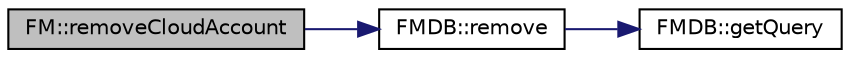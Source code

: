 digraph "FM::removeCloudAccount"
{
 // INTERACTIVE_SVG=YES
 // LATEX_PDF_SIZE
  edge [fontname="Helvetica",fontsize="10",labelfontname="Helvetica",labelfontsize="10"];
  node [fontname="Helvetica",fontsize="10",shape=record];
  rankdir="LR";
  Node462 [label="FM::removeCloudAccount",height=0.2,width=0.4,color="black", fillcolor="grey75", style="filled", fontcolor="black",tooltip=" "];
  Node462 -> Node463 [color="midnightblue",fontsize="10",style="solid",fontname="Helvetica"];
  Node463 [label="FMDB::remove",height=0.2,width=0.4,color="black", fillcolor="white", style="filled",URL="$class_f_m_d_b.html#a463da654f7e73ff834a1340b2a1e067a",tooltip=" "];
  Node463 -> Node464 [color="midnightblue",fontsize="10",style="solid",fontname="Helvetica"];
  Node464 [label="FMDB::getQuery",height=0.2,width=0.4,color="black", fillcolor="white", style="filled",URL="$class_f_m_d_b.html#add4db2d5a6ea1f0cda68a3310a5e4371",tooltip=" "];
}
